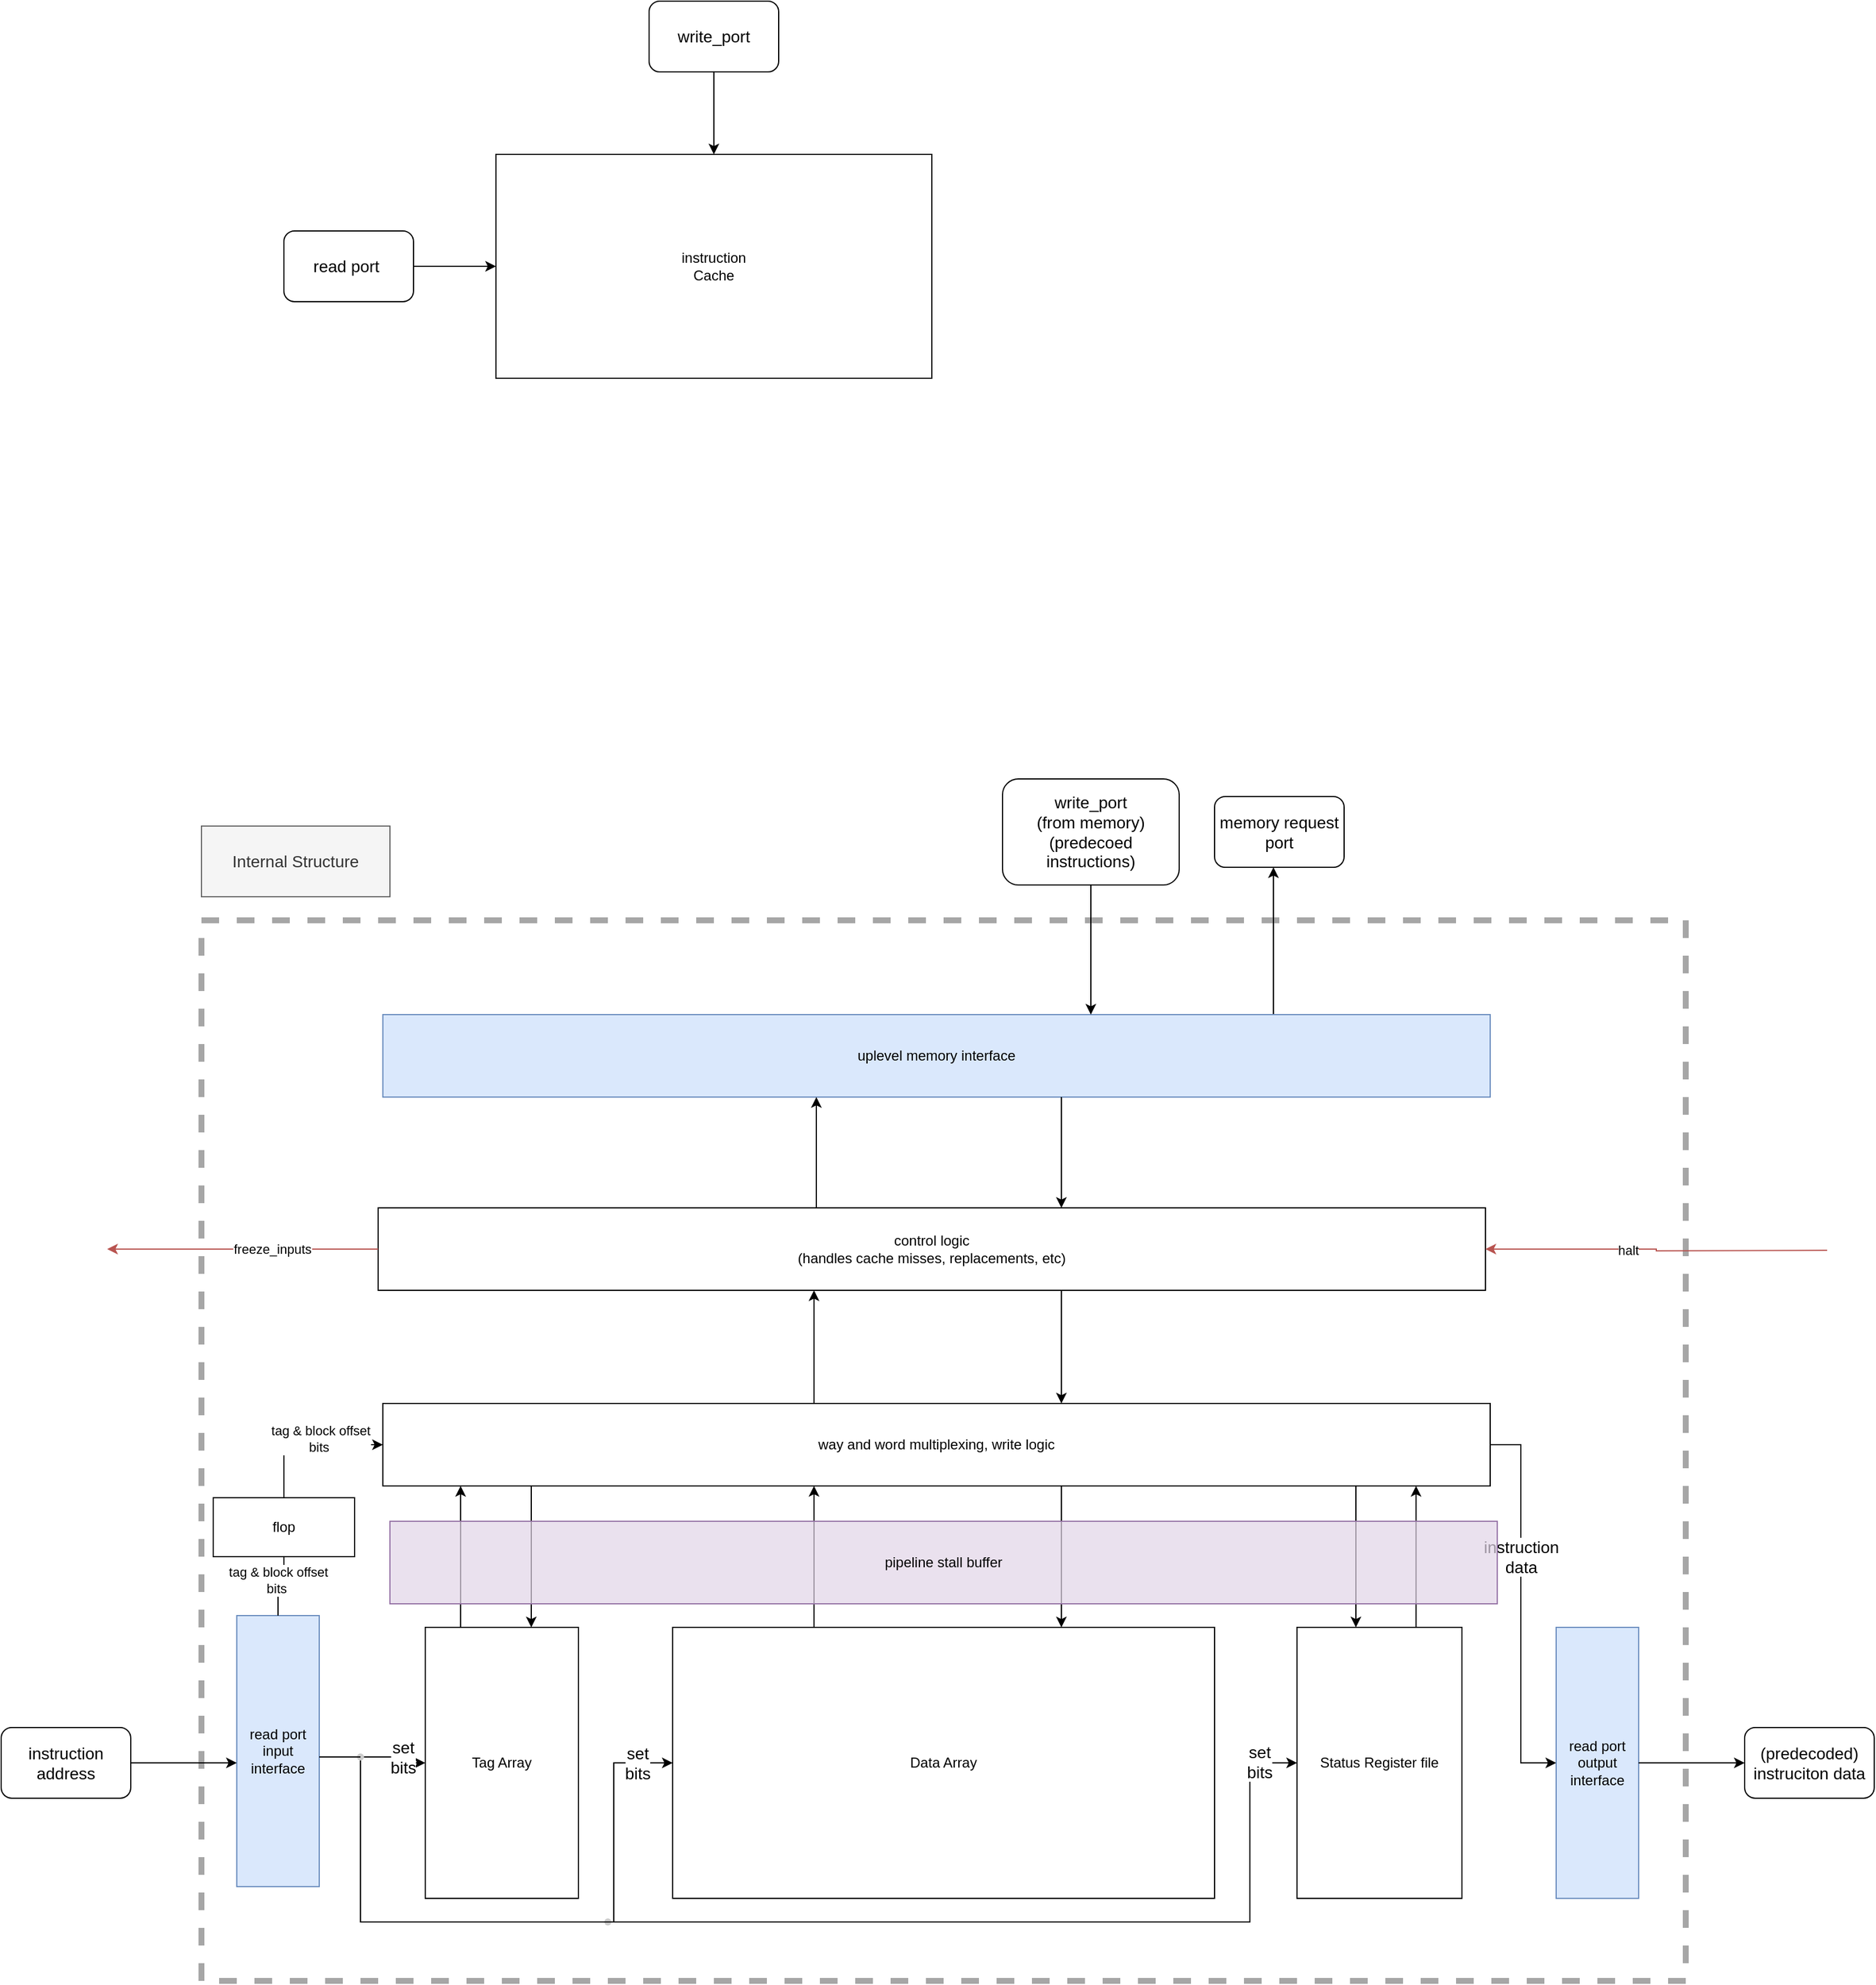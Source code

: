 <mxfile version="20.3.0" type="device"><diagram id="p-iPQqamaSTX_yFzceob" name="Page-1"><mxGraphModel dx="3330" dy="2696" grid="1" gridSize="10" guides="1" tooltips="1" connect="1" arrows="1" fold="1" page="1" pageScale="1" pageWidth="850" pageHeight="1100" math="0" shadow="0"><root><mxCell id="0"/><mxCell id="1" parent="0"/><mxCell id="edJe41Q7wSMMJWLN9a68-1" value="instruction &lt;br&gt;Cache" style="rounded=0;whiteSpace=wrap;html=1;" parent="1" vertex="1"><mxGeometry x="290" y="90" width="370" height="190" as="geometry"/></mxCell><mxCell id="edJe41Q7wSMMJWLN9a68-2" value="" style="endArrow=classic;html=1;rounded=0;edgeStyle=orthogonalEdgeStyle;" parent="1" source="edJe41Q7wSMMJWLN9a68-4" target="edJe41Q7wSMMJWLN9a68-1" edge="1"><mxGeometry width="50" height="50" relative="1" as="geometry"><mxPoint x="150" y="190" as="sourcePoint"/><mxPoint x="50" y="150" as="targetPoint"/><Array as="points"/></mxGeometry></mxCell><mxCell id="edJe41Q7wSMMJWLN9a68-4" value="read port&amp;nbsp;&lt;br&gt;" style="text;html=1;strokeColor=default;fillColor=none;align=center;verticalAlign=middle;whiteSpace=wrap;rounded=1;fontSize=14;" parent="1" vertex="1"><mxGeometry x="110" y="155" width="110" height="60" as="geometry"/></mxCell><mxCell id="edJe41Q7wSMMJWLN9a68-6" style="edgeStyle=orthogonalEdgeStyle;rounded=0;orthogonalLoop=1;jettySize=auto;html=1;fontSize=14;" parent="1" source="edJe41Q7wSMMJWLN9a68-5" target="edJe41Q7wSMMJWLN9a68-1" edge="1"><mxGeometry relative="1" as="geometry"/></mxCell><mxCell id="edJe41Q7wSMMJWLN9a68-5" value="write_port" style="text;html=1;strokeColor=default;fillColor=none;align=center;verticalAlign=middle;whiteSpace=wrap;rounded=1;fontSize=14;" parent="1" vertex="1"><mxGeometry x="420" y="-40" width="110" height="60" as="geometry"/></mxCell><mxCell id="edJe41Q7wSMMJWLN9a68-7" value="Internal Structure" style="text;html=1;strokeColor=#666666;fillColor=#f5f5f5;align=center;verticalAlign=middle;whiteSpace=wrap;rounded=0;fontSize=14;fontColor=#333333;" parent="1" vertex="1"><mxGeometry x="40" y="660" width="160" height="60" as="geometry"/></mxCell><mxCell id="edJe41Q7wSMMJWLN9a68-8" value="" style="rounded=0;whiteSpace=wrap;html=1;fillColor=none;dashed=1;strokeWidth=5;strokeColor=#A6A6A6;pointerEvents=0;" parent="1" vertex="1"><mxGeometry x="40" y="740" width="1260" height="900" as="geometry"/></mxCell><mxCell id="edJe41Q7wSMMJWLN9a68-9" value="Tag Array" style="rounded=0;whiteSpace=wrap;html=1;" parent="1" vertex="1"><mxGeometry x="230" y="1340" width="130" height="230" as="geometry"/></mxCell><mxCell id="edJe41Q7wSMMJWLN9a68-10" value="Data Array" style="rounded=0;whiteSpace=wrap;html=1;" parent="1" vertex="1"><mxGeometry x="440" y="1340" width="460" height="230" as="geometry"/></mxCell><mxCell id="edJe41Q7wSMMJWLN9a68-11" value="Status Register file" style="rounded=0;whiteSpace=wrap;html=1;" parent="1" vertex="1"><mxGeometry x="970" y="1340" width="140" height="230" as="geometry"/></mxCell><mxCell id="edJe41Q7wSMMJWLN9a68-12" value="way and word multiplexing, write logic" style="rounded=0;whiteSpace=wrap;html=1;" parent="1" vertex="1"><mxGeometry x="194" y="1150" width="940" height="70" as="geometry"/></mxCell><mxCell id="BVenGNsy_yPS12NP6OxB-1" style="edgeStyle=orthogonalEdgeStyle;rounded=0;orthogonalLoop=1;jettySize=auto;html=1;jumpStyle=arc;startArrow=none;" edge="1" parent="1" source="BVenGNsy_yPS12NP6OxB-18" target="edJe41Q7wSMMJWLN9a68-12"><mxGeometry relative="1" as="geometry"><Array as="points"><mxPoint x="110" y="1185"/></Array></mxGeometry></mxCell><mxCell id="edJe41Q7wSMMJWLN9a68-13" value="read port input interface" style="rounded=0;whiteSpace=wrap;html=1;fillColor=#dae8fc;strokeColor=#6c8ebf;" parent="1" vertex="1"><mxGeometry x="70" y="1330" width="70" height="230" as="geometry"/></mxCell><mxCell id="edJe41Q7wSMMJWLN9a68-14" value="read port output interface" style="rounded=0;whiteSpace=wrap;html=1;fillColor=#dae8fc;strokeColor=#6c8ebf;" parent="1" vertex="1"><mxGeometry x="1190" y="1340" width="70" height="230" as="geometry"/></mxCell><mxCell id="edJe41Q7wSMMJWLN9a68-16" value="" style="endArrow=classic;html=1;rounded=0;fontSize=14;edgeStyle=orthogonalEdgeStyle;" parent="1" source="edJe41Q7wSMMJWLN9a68-17" target="edJe41Q7wSMMJWLN9a68-18" edge="1"><mxGeometry width="50" height="50" relative="1" as="geometry"><mxPoint x="890" y="1010" as="sourcePoint"/><mxPoint x="940" y="1060" as="targetPoint"/><Array as="points"><mxPoint x="950" y="760"/><mxPoint x="950" y="760"/></Array></mxGeometry></mxCell><mxCell id="edJe41Q7wSMMJWLN9a68-17" value="uplevel memory interface" style="rounded=0;whiteSpace=wrap;html=1;fillColor=#dae8fc;strokeColor=#6c8ebf;" parent="1" vertex="1"><mxGeometry x="194" y="820" width="940" height="70" as="geometry"/></mxCell><mxCell id="edJe41Q7wSMMJWLN9a68-18" value="memory request port" style="text;html=1;strokeColor=default;fillColor=none;align=center;verticalAlign=middle;whiteSpace=wrap;rounded=1;fontSize=14;" parent="1" vertex="1"><mxGeometry x="900" y="635" width="110" height="60" as="geometry"/></mxCell><mxCell id="edJe41Q7wSMMJWLN9a68-19" value="write_port&lt;br&gt;(from memory)&lt;br&gt;(predecoed instructions)" style="text;html=1;strokeColor=default;fillColor=none;align=center;verticalAlign=middle;whiteSpace=wrap;rounded=1;fontSize=14;" parent="1" vertex="1"><mxGeometry x="720" y="620" width="150" height="90" as="geometry"/></mxCell><mxCell id="edJe41Q7wSMMJWLN9a68-20" value="" style="endArrow=classic;html=1;rounded=0;fontSize=14;edgeStyle=orthogonalEdgeStyle;exitX=0.5;exitY=1;exitDx=0;exitDy=0;" parent="1" source="edJe41Q7wSMMJWLN9a68-19" target="edJe41Q7wSMMJWLN9a68-17" edge="1"><mxGeometry width="50" height="50" relative="1" as="geometry"><mxPoint x="790" y="1070" as="sourcePoint"/><mxPoint x="965" y="1060" as="targetPoint"/><Array as="points"><mxPoint x="795" y="780"/><mxPoint x="795" y="780"/></Array></mxGeometry></mxCell><mxCell id="edJe41Q7wSMMJWLN9a68-21" value="control logic&lt;br&gt;(handles cache misses, replacements, etc)" style="rounded=0;whiteSpace=wrap;html=1;" parent="1" vertex="1"><mxGeometry x="190" y="984" width="940" height="70" as="geometry"/></mxCell><mxCell id="edJe41Q7wSMMJWLN9a68-22" value="instruction address" style="text;html=1;strokeColor=default;fillColor=none;align=center;verticalAlign=middle;whiteSpace=wrap;rounded=1;fontSize=14;" parent="1" vertex="1"><mxGeometry x="-130" y="1425" width="110" height="60" as="geometry"/></mxCell><mxCell id="edJe41Q7wSMMJWLN9a68-23" value="" style="endArrow=classic;html=1;rounded=0;fontSize=14;edgeStyle=orthogonalEdgeStyle;" parent="1" source="edJe41Q7wSMMJWLN9a68-22" target="edJe41Q7wSMMJWLN9a68-13" edge="1"><mxGeometry width="50" height="50" relative="1" as="geometry"><mxPoint x="560" y="1300" as="sourcePoint"/><mxPoint x="610" y="1250" as="targetPoint"/><Array as="points"><mxPoint x="40" y="1455"/><mxPoint x="40" y="1455"/></Array></mxGeometry></mxCell><mxCell id="edJe41Q7wSMMJWLN9a68-24" value="" style="endArrow=classic;html=1;rounded=0;fontSize=14;edgeStyle=orthogonalEdgeStyle;" parent="1" source="edJe41Q7wSMMJWLN9a68-14" target="edJe41Q7wSMMJWLN9a68-25" edge="1"><mxGeometry width="50" height="50" relative="1" as="geometry"><mxPoint x="1420" y="1240" as="sourcePoint"/><mxPoint x="1370" y="1450" as="targetPoint"/><Array as="points"/></mxGeometry></mxCell><mxCell id="edJe41Q7wSMMJWLN9a68-25" value="(predecoded) instruciton data" style="text;html=1;strokeColor=default;fillColor=none;align=center;verticalAlign=middle;whiteSpace=wrap;rounded=1;fontSize=14;" parent="1" vertex="1"><mxGeometry x="1350" y="1425" width="110" height="60" as="geometry"/></mxCell><mxCell id="edJe41Q7wSMMJWLN9a68-26" value="" style="endArrow=classic;html=1;rounded=0;fontSize=14;edgeStyle=orthogonalEdgeStyle;startArrow=none;" parent="1" source="BVenGNsy_yPS12NP6OxB-11" target="edJe41Q7wSMMJWLN9a68-9" edge="1"><mxGeometry width="50" height="50" relative="1" as="geometry"><mxPoint x="-240" y="1340" as="sourcePoint"/><mxPoint x="-190" y="1290" as="targetPoint"/></mxGeometry></mxCell><mxCell id="edJe41Q7wSMMJWLN9a68-30" value="" style="endArrow=classic;html=1;rounded=0;fontSize=14;edgeStyle=orthogonalEdgeStyle;startArrow=none;" parent="1" source="edJe41Q7wSMMJWLN9a68-32" target="edJe41Q7wSMMJWLN9a68-10" edge="1"><mxGeometry width="50" height="50" relative="1" as="geometry"><mxPoint x="150" y="1440.0" as="sourcePoint"/><mxPoint x="200" y="1440.0" as="targetPoint"/><Array as="points"><mxPoint x="390" y="1590"/><mxPoint x="390" y="1455"/></Array></mxGeometry></mxCell><mxCell id="edJe41Q7wSMMJWLN9a68-32" value="" style="shape=waypoint;sketch=0;fillStyle=solid;size=6;pointerEvents=1;points=[];fillColor=none;resizable=0;rotatable=0;perimeter=centerPerimeter;snapToPoint=1;strokeColor=#CCCCCC;strokeWidth=1;rounded=1;dashed=1;fontSize=14;" parent="1" vertex="1"><mxGeometry x="365" y="1570" width="40" height="40" as="geometry"/></mxCell><mxCell id="edJe41Q7wSMMJWLN9a68-33" value="" style="endArrow=none;html=1;rounded=0;fontSize=14;edgeStyle=orthogonalEdgeStyle;" parent="1" source="BVenGNsy_yPS12NP6OxB-11" target="edJe41Q7wSMMJWLN9a68-32" edge="1"><mxGeometry width="50" height="50" relative="1" as="geometry"><mxPoint x="140" y="1470.043" as="sourcePoint"/><mxPoint x="440" y="1455" as="targetPoint"/><Array as="points"><mxPoint x="175" y="1590"/></Array></mxGeometry></mxCell><mxCell id="edJe41Q7wSMMJWLN9a68-34" value="set&lt;br&gt;bits" style="edgeLabel;html=1;align=center;verticalAlign=middle;resizable=0;points=[];fontSize=14;" parent="edJe41Q7wSMMJWLN9a68-33" vertex="1" connectable="0"><mxGeometry x="-0.28" relative="1" as="geometry"><mxPoint x="235" y="-121" as="offset"/></mxGeometry></mxCell><mxCell id="edJe41Q7wSMMJWLN9a68-35" value="" style="endArrow=classic;html=1;rounded=0;fontSize=14;edgeStyle=orthogonalEdgeStyle;" parent="1" source="edJe41Q7wSMMJWLN9a68-32" target="edJe41Q7wSMMJWLN9a68-11" edge="1"><mxGeometry width="50" height="50" relative="1" as="geometry"><mxPoint x="410" y="1610" as="sourcePoint"/><mxPoint x="460" y="1560" as="targetPoint"/><Array as="points"><mxPoint x="930" y="1590"/><mxPoint x="930" y="1455"/></Array></mxGeometry></mxCell><mxCell id="edJe41Q7wSMMJWLN9a68-36" value="set&lt;br&gt;bits" style="edgeLabel;html=1;align=center;verticalAlign=middle;resizable=0;points=[];fontSize=14;" parent="edJe41Q7wSMMJWLN9a68-35" vertex="1" connectable="0"><mxGeometry x="0.91" y="1" relative="1" as="geometry"><mxPoint as="offset"/></mxGeometry></mxCell><mxCell id="edJe41Q7wSMMJWLN9a68-37" value="" style="endArrow=classic;html=1;rounded=0;fontSize=14;edgeStyle=orthogonalEdgeStyle;jumpStyle=arc;" parent="1" source="edJe41Q7wSMMJWLN9a68-12" target="edJe41Q7wSMMJWLN9a68-14" edge="1"><mxGeometry width="50" height="50" relative="1" as="geometry"><mxPoint x="1360" y="870" as="sourcePoint"/><mxPoint x="1410" y="820" as="targetPoint"/><Array as="points"><mxPoint x="1160" y="1185"/><mxPoint x="1160" y="1455"/></Array></mxGeometry></mxCell><mxCell id="edJe41Q7wSMMJWLN9a68-47" value="instruction&lt;br&gt;data" style="edgeLabel;html=1;align=center;verticalAlign=middle;resizable=0;points=[];fontSize=14;" parent="edJe41Q7wSMMJWLN9a68-37" vertex="1" connectable="0"><mxGeometry x="0.217" y="-4" relative="1" as="geometry"><mxPoint x="4" y="-78" as="offset"/></mxGeometry></mxCell><mxCell id="edJe41Q7wSMMJWLN9a68-38" value="" style="endArrow=classic;html=1;rounded=0;fontSize=14;edgeStyle=orthogonalEdgeStyle;jumpStyle=arc;" parent="1" source="edJe41Q7wSMMJWLN9a68-10" target="edJe41Q7wSMMJWLN9a68-12" edge="1"><mxGeometry width="50" height="50" relative="1" as="geometry"><mxPoint x="1190" y="990" as="sourcePoint"/><mxPoint x="1240" y="940" as="targetPoint"/><Array as="points"><mxPoint x="560" y="1330"/><mxPoint x="560" y="1330"/></Array></mxGeometry></mxCell><mxCell id="edJe41Q7wSMMJWLN9a68-39" value="" style="endArrow=classic;html=1;rounded=0;fontSize=14;edgeStyle=orthogonalEdgeStyle;jumpStyle=arc;" parent="1" edge="1"><mxGeometry width="50" height="50" relative="1" as="geometry"><mxPoint x="1071.059" y="1340.0" as="sourcePoint"/><mxPoint x="1071.059" y="1220.0" as="targetPoint"/><Array as="points"><mxPoint x="1071" y="1330"/><mxPoint x="1071" y="1330"/></Array></mxGeometry></mxCell><mxCell id="edJe41Q7wSMMJWLN9a68-40" value="" style="endArrow=classic;html=1;rounded=0;fontSize=14;startArrow=none;startFill=0;edgeStyle=orthogonalEdgeStyle;" parent="1" edge="1"><mxGeometry width="50" height="50" relative="1" as="geometry"><mxPoint x="562.0" y="984.0" as="sourcePoint"/><mxPoint x="562.0" y="890" as="targetPoint"/><Array as="points"><mxPoint x="562" y="970"/><mxPoint x="562" y="970"/></Array></mxGeometry></mxCell><mxCell id="edJe41Q7wSMMJWLN9a68-42" value="" style="endArrow=none;html=1;rounded=0;fontSize=14;startArrow=classic;startFill=1;edgeStyle=orthogonalEdgeStyle;endFill=0;" parent="1" source="edJe41Q7wSMMJWLN9a68-12" target="edJe41Q7wSMMJWLN9a68-21" edge="1"><mxGeometry width="50" height="50" relative="1" as="geometry"><mxPoint x="769.027" y="1160" as="sourcePoint"/><mxPoint x="769.027" y="1070" as="targetPoint"/><Array as="points"><mxPoint x="770" y="1130"/><mxPoint x="770" y="1130"/></Array></mxGeometry></mxCell><mxCell id="edJe41Q7wSMMJWLN9a68-43" value="" style="endArrow=classic;html=1;rounded=0;fontSize=14;edgeStyle=orthogonalEdgeStyle;jumpStyle=arc;" parent="1" source="edJe41Q7wSMMJWLN9a68-12" target="edJe41Q7wSMMJWLN9a68-9" edge="1"><mxGeometry width="50" height="50" relative="1" as="geometry"><mxPoint x="120" y="1280" as="sourcePoint"/><mxPoint x="170" y="1230" as="targetPoint"/><Array as="points"><mxPoint x="320" y="1330"/><mxPoint x="320" y="1330"/></Array></mxGeometry></mxCell><mxCell id="edJe41Q7wSMMJWLN9a68-44" value="" style="endArrow=classic;html=1;rounded=0;fontSize=14;edgeStyle=orthogonalEdgeStyle;jumpStyle=arc;" parent="1" source="edJe41Q7wSMMJWLN9a68-12" target="edJe41Q7wSMMJWLN9a68-10" edge="1"><mxGeometry width="50" height="50" relative="1" as="geometry"><mxPoint x="330" y="1330" as="sourcePoint"/><mxPoint x="330" y="1350" as="targetPoint"/><Array as="points"><mxPoint x="770" y="1330"/><mxPoint x="770" y="1330"/></Array></mxGeometry></mxCell><mxCell id="edJe41Q7wSMMJWLN9a68-45" value="" style="endArrow=classic;html=1;rounded=0;fontSize=14;edgeStyle=orthogonalEdgeStyle;jumpStyle=arc;" parent="1" source="edJe41Q7wSMMJWLN9a68-12" target="edJe41Q7wSMMJWLN9a68-11" edge="1"><mxGeometry width="50" height="50" relative="1" as="geometry"><mxPoint x="720" y="1330" as="sourcePoint"/><mxPoint x="720" y="1350" as="targetPoint"/><Array as="points"><mxPoint x="1020" y="1330"/><mxPoint x="1020" y="1330"/></Array></mxGeometry></mxCell><mxCell id="BVenGNsy_yPS12NP6OxB-5" value="" style="endArrow=classic;html=1;rounded=0;jumpStyle=arc;edgeStyle=orthogonalEdgeStyle;" edge="1" parent="1" source="edJe41Q7wSMMJWLN9a68-9" target="edJe41Q7wSMMJWLN9a68-12"><mxGeometry width="50" height="50" relative="1" as="geometry"><mxPoint x="240" y="1300" as="sourcePoint"/><mxPoint x="290" y="1250" as="targetPoint"/><Array as="points"><mxPoint x="260" y="1250"/><mxPoint x="260" y="1250"/></Array></mxGeometry></mxCell><mxCell id="BVenGNsy_yPS12NP6OxB-6" value="" style="endArrow=none;html=1;rounded=0;fontSize=14;startArrow=classic;startFill=1;edgeStyle=orthogonalEdgeStyle;endFill=0;" edge="1" parent="1" source="edJe41Q7wSMMJWLN9a68-21" target="edJe41Q7wSMMJWLN9a68-12"><mxGeometry width="50" height="50" relative="1" as="geometry"><mxPoint x="770.027" y="1160" as="sourcePoint"/><mxPoint x="770.027" y="1070" as="targetPoint"/><Array as="points"><mxPoint x="560" y="1090"/><mxPoint x="560" y="1090"/></Array></mxGeometry></mxCell><mxCell id="BVenGNsy_yPS12NP6OxB-7" value="" style="endArrow=none;html=1;rounded=0;fontSize=14;startArrow=classic;startFill=1;edgeStyle=orthogonalEdgeStyle;endFill=0;" edge="1" parent="1" source="edJe41Q7wSMMJWLN9a68-21" target="edJe41Q7wSMMJWLN9a68-17"><mxGeometry width="50" height="50" relative="1" as="geometry"><mxPoint x="780" y="1160" as="sourcePoint"/><mxPoint x="780" y="1064" as="targetPoint"/><Array as="points"><mxPoint x="770" y="970"/><mxPoint x="770" y="970"/></Array></mxGeometry></mxCell><mxCell id="BVenGNsy_yPS12NP6OxB-11" value="" style="shape=waypoint;sketch=0;fillStyle=solid;size=6;pointerEvents=1;points=[];fillColor=none;resizable=0;rotatable=0;perimeter=centerPerimeter;snapToPoint=1;strokeColor=#CCCCCC;strokeWidth=1;" vertex="1" parent="1"><mxGeometry x="155" y="1430" width="40" height="40" as="geometry"/></mxCell><mxCell id="BVenGNsy_yPS12NP6OxB-12" value="" style="endArrow=none;html=1;rounded=0;fontSize=14;edgeStyle=orthogonalEdgeStyle;entryX=0.536;entryY=0.413;entryDx=0;entryDy=0;entryPerimeter=0;" edge="1" parent="1" source="edJe41Q7wSMMJWLN9a68-13" target="BVenGNsy_yPS12NP6OxB-11"><mxGeometry width="50" height="50" relative="1" as="geometry"><mxPoint x="140" y="1430" as="sourcePoint"/><mxPoint x="230" y="1430" as="targetPoint"/><Array as="points"><mxPoint x="150" y="1450"/></Array></mxGeometry></mxCell><mxCell id="BVenGNsy_yPS12NP6OxB-13" value="set&lt;br&gt;bits" style="edgeLabel;html=1;align=center;verticalAlign=middle;resizable=0;points=[];fontSize=14;" vertex="1" connectable="0" parent="BVenGNsy_yPS12NP6OxB-12"><mxGeometry x="-0.28" relative="1" as="geometry"><mxPoint x="58" as="offset"/></mxGeometry></mxCell><mxCell id="BVenGNsy_yPS12NP6OxB-14" value="" style="endArrow=classic;html=1;rounded=0;jumpStyle=arc;fillColor=#f8cecc;strokeColor=#b85450;edgeStyle=orthogonalEdgeStyle;" edge="1" parent="1" source="edJe41Q7wSMMJWLN9a68-21"><mxGeometry width="50" height="50" relative="1" as="geometry"><mxPoint x="-100" y="1040" as="sourcePoint"/><mxPoint x="-40" y="1019" as="targetPoint"/></mxGeometry></mxCell><mxCell id="BVenGNsy_yPS12NP6OxB-15" value="freeze_inputs" style="edgeLabel;html=1;align=center;verticalAlign=middle;resizable=0;points=[];" vertex="1" connectable="0" parent="BVenGNsy_yPS12NP6OxB-14"><mxGeometry x="-0.209" y="3" relative="1" as="geometry"><mxPoint x="1" y="-3" as="offset"/></mxGeometry></mxCell><mxCell id="BVenGNsy_yPS12NP6OxB-16" value="" style="endArrow=classic;html=1;rounded=0;jumpStyle=arc;fillColor=#f8cecc;strokeColor=#b85450;edgeStyle=orthogonalEdgeStyle;" edge="1" parent="1" target="edJe41Q7wSMMJWLN9a68-21"><mxGeometry width="50" height="50" relative="1" as="geometry"><mxPoint x="1420" y="1020" as="sourcePoint"/><mxPoint x="1130" y="1030" as="targetPoint"/></mxGeometry></mxCell><mxCell id="BVenGNsy_yPS12NP6OxB-17" value="halt" style="edgeLabel;html=1;align=center;verticalAlign=middle;resizable=0;points=[];" vertex="1" connectable="0" parent="BVenGNsy_yPS12NP6OxB-16"><mxGeometry x="-0.209" y="3" relative="1" as="geometry"><mxPoint x="-54" y="-4" as="offset"/></mxGeometry></mxCell><mxCell id="BVenGNsy_yPS12NP6OxB-18" value="flop" style="rounded=0;whiteSpace=wrap;html=1;" vertex="1" parent="1"><mxGeometry x="50" y="1230" width="120" height="50" as="geometry"/></mxCell><mxCell id="BVenGNsy_yPS12NP6OxB-19" value="" style="edgeStyle=orthogonalEdgeStyle;rounded=0;orthogonalLoop=1;jettySize=auto;html=1;jumpStyle=arc;endArrow=none;" edge="1" parent="1" source="edJe41Q7wSMMJWLN9a68-13" target="BVenGNsy_yPS12NP6OxB-18"><mxGeometry relative="1" as="geometry"><mxPoint x="110" y="1330" as="sourcePoint"/><mxPoint x="194" y="1185" as="targetPoint"/><Array as="points"/></mxGeometry></mxCell><mxCell id="BVenGNsy_yPS12NP6OxB-20" value="tag &amp;amp; block offset&lt;br&gt;bits&amp;nbsp;" style="edgeLabel;html=1;align=center;verticalAlign=middle;resizable=0;points=[];" vertex="1" connectable="0" parent="BVenGNsy_yPS12NP6OxB-19"><mxGeometry x="-0.026" y="-1" relative="1" as="geometry"><mxPoint x="34" y="-126" as="offset"/></mxGeometry></mxCell><mxCell id="BVenGNsy_yPS12NP6OxB-22" value="tag &amp;amp; block offset&lt;br&gt;bits&amp;nbsp;" style="edgeLabel;html=1;align=center;verticalAlign=middle;resizable=0;points=[];" vertex="1" connectable="0" parent="BVenGNsy_yPS12NP6OxB-19"><mxGeometry x="-0.026" y="-1" relative="1" as="geometry"><mxPoint x="-2" y="-6" as="offset"/></mxGeometry></mxCell><mxCell id="BVenGNsy_yPS12NP6OxB-23" value="pipeline stall buffer" style="rounded=0;whiteSpace=wrap;html=1;fillOpacity=70;fillColor=#e1d5e7;strokeColor=#9673a6;" vertex="1" parent="1"><mxGeometry x="200" y="1250" width="940" height="70" as="geometry"/></mxCell></root></mxGraphModel></diagram></mxfile>